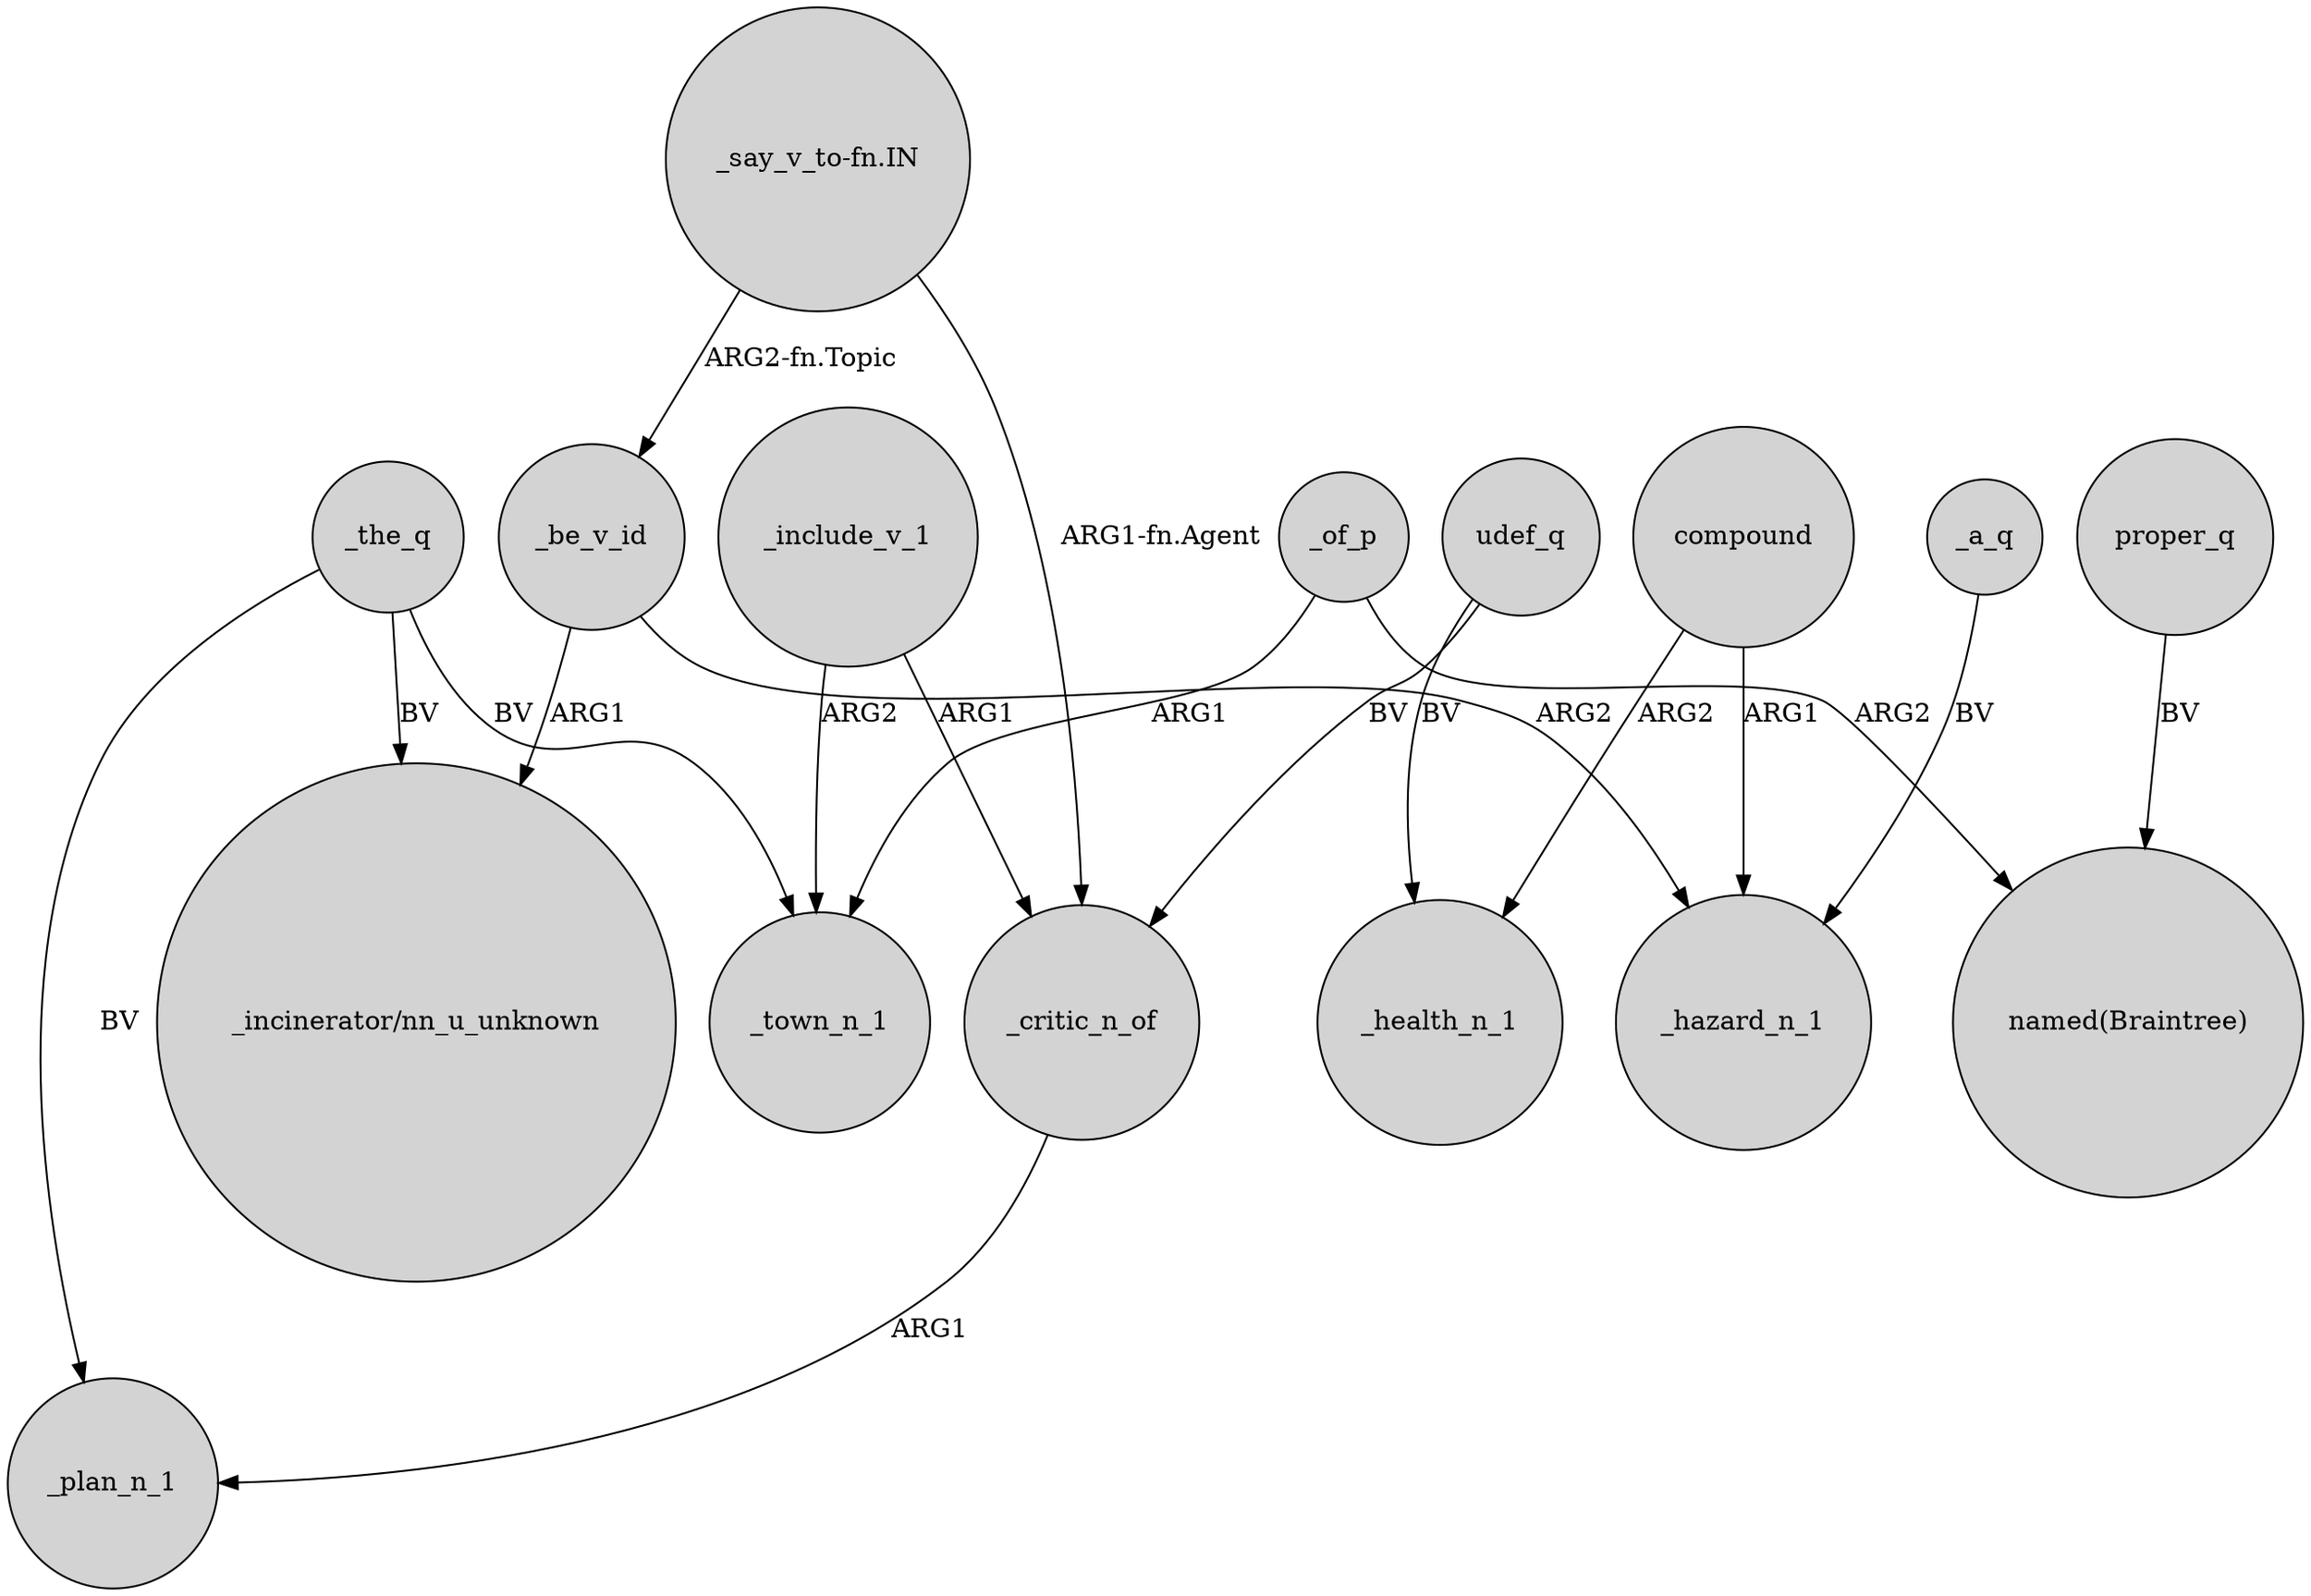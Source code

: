 digraph {
	node [shape=circle style=filled]
	_be_v_id -> "_incinerator/nn_u_unknown" [label=ARG1]
	_include_v_1 -> _critic_n_of [label=ARG1]
	udef_q -> _critic_n_of [label=BV]
	_of_p -> _town_n_1 [label=ARG1]
	proper_q -> "named(Braintree)" [label=BV]
	_critic_n_of -> _plan_n_1 [label=ARG1]
	_a_q -> _hazard_n_1 [label=BV]
	_the_q -> "_incinerator/nn_u_unknown" [label=BV]
	compound -> _health_n_1 [label=ARG2]
	compound -> _hazard_n_1 [label=ARG1]
	_of_p -> "named(Braintree)" [label=ARG2]
	udef_q -> _health_n_1 [label=BV]
	_be_v_id -> _hazard_n_1 [label=ARG2]
	"_say_v_to-fn.IN" -> _critic_n_of [label="ARG1-fn.Agent"]
	"_say_v_to-fn.IN" -> _be_v_id [label="ARG2-fn.Topic"]
	_the_q -> _plan_n_1 [label=BV]
	_the_q -> _town_n_1 [label=BV]
	_include_v_1 -> _town_n_1 [label=ARG2]
}
